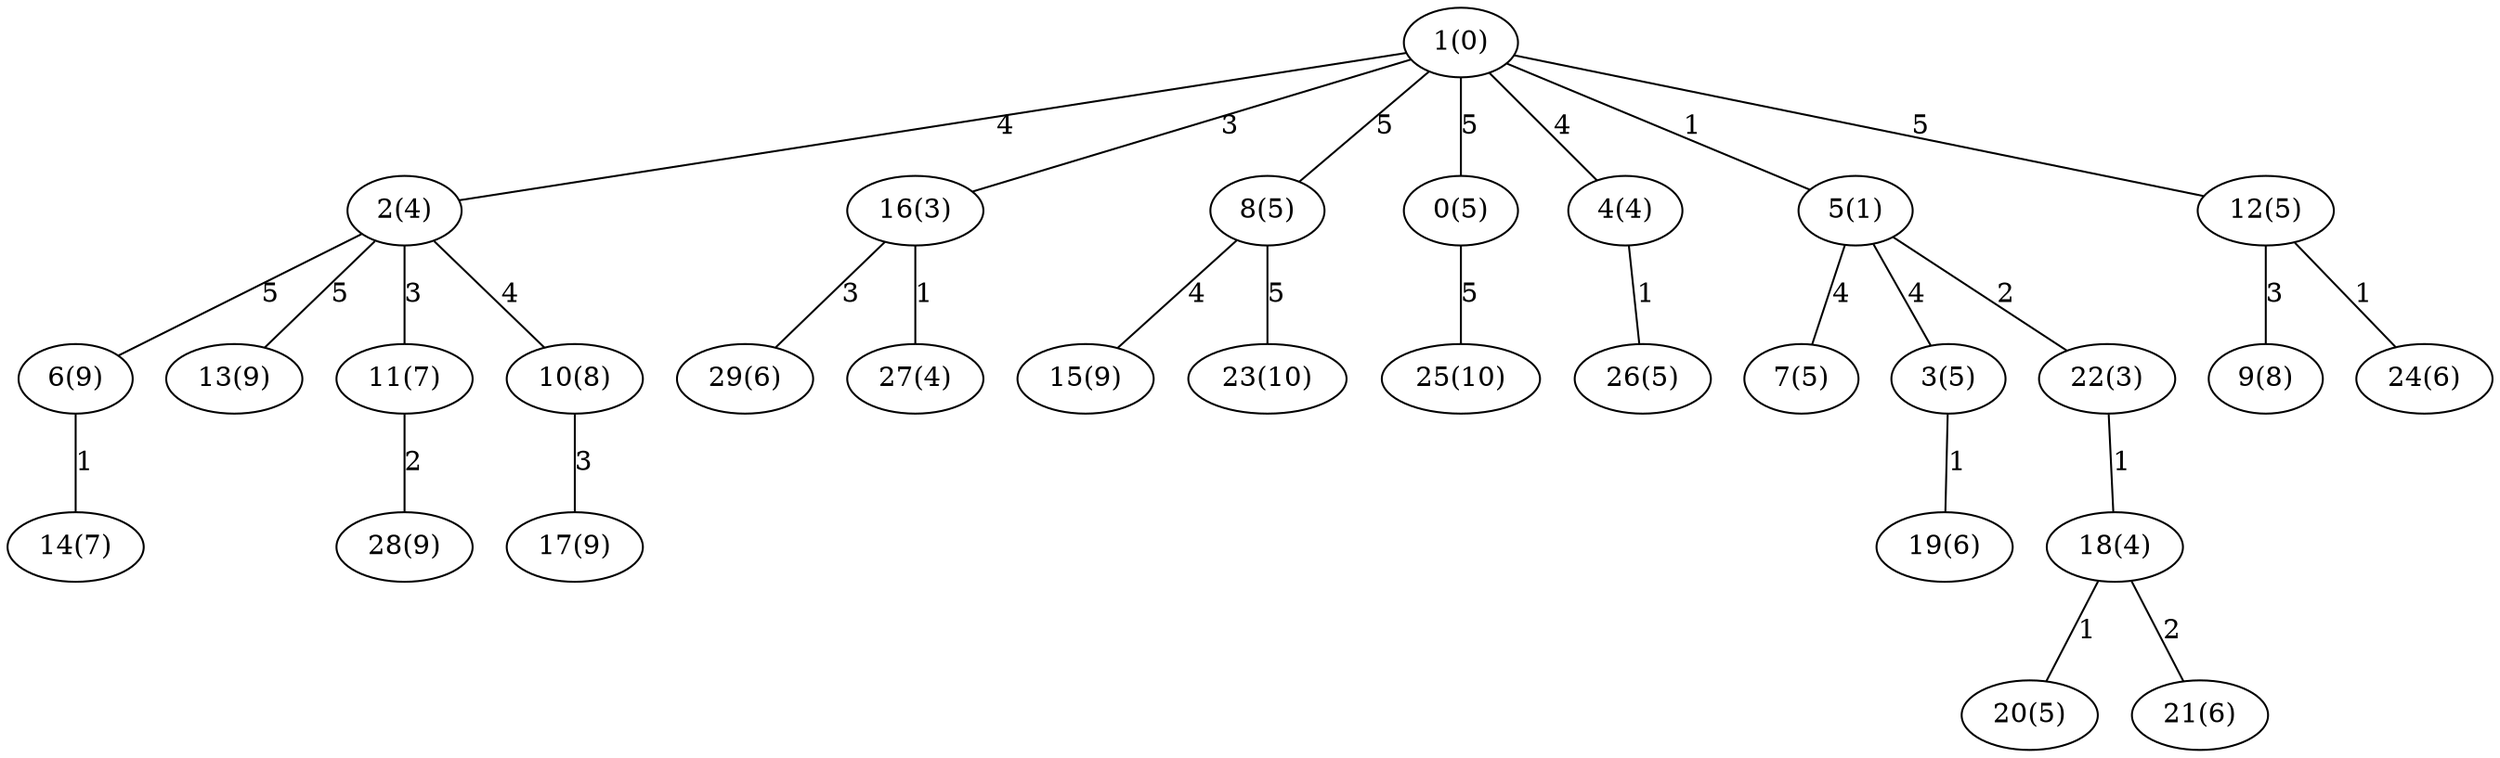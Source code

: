 graph{
   29 [label="29(6)"];
   2 [label="2(4)"];
   6 [label="6(9)"];
   19 [label="19(6)"];
   18 [label="18(4)"];
   16 [label="16(3)"];
   20 [label="20(5)"];
   26 [label="26(5)"];
   8 [label="8(5)"];
   9 [label="9(8)"];
   15 [label="15(9)"];
   17 [label="17(9)"];
   28 [label="28(9)"];
   7 [label="7(5)"];
   0 [label="0(5)"];
   24 [label="24(6)"];
   1 [label="1(0)"];
   4 [label="4(4)"];
   21 [label="21(6)"];
   3 [label="3(5)"];
   25 [label="25(10)"];
   13 [label="13(9)"];
   5 [label="5(1)"];
   14 [label="14(7)"];
   12 [label="12(5)"];
   11 [label="11(7)"];
   22 [label="22(3)"];
   23 [label="23(10)"];
   10 [label="10(8)"];
   27 [label="27(4)"];
   5 -- 22 [label="2"];
   8 -- 23 [label="5"];
   1 -- 5 [label="1"];
   2 -- 11 [label="3"];
   6 -- 14 [label="1"];
   3 -- 19 [label="1"];
   18 -- 21 [label="2"];
   16 -- 27 [label="1"];
   8 -- 15 [label="4"];
   1 -- 0 [label="5"];
   2 -- 10 [label="4"];
   16 -- 29 [label="3"];
   1 -- 2 [label="4"];
   22 -- 18 [label="1"];
   1 -- 16 [label="3"];
   18 -- 20 [label="1"];
   2 -- 6 [label="5"];
   4 -- 26 [label="1"];
   10 -- 17 [label="3"];
   1 -- 8 [label="5"];
   12 -- 9 [label="3"];
   1 -- 4 [label="4"];
   11 -- 28 [label="2"];
   5 -- 7 [label="4"];
   12 -- 24 [label="1"];
   1 -- 12 [label="5"];
   2 -- 13 [label="5"];
   5 -- 3 [label="4"];
   0 -- 25 [label="5"];
}